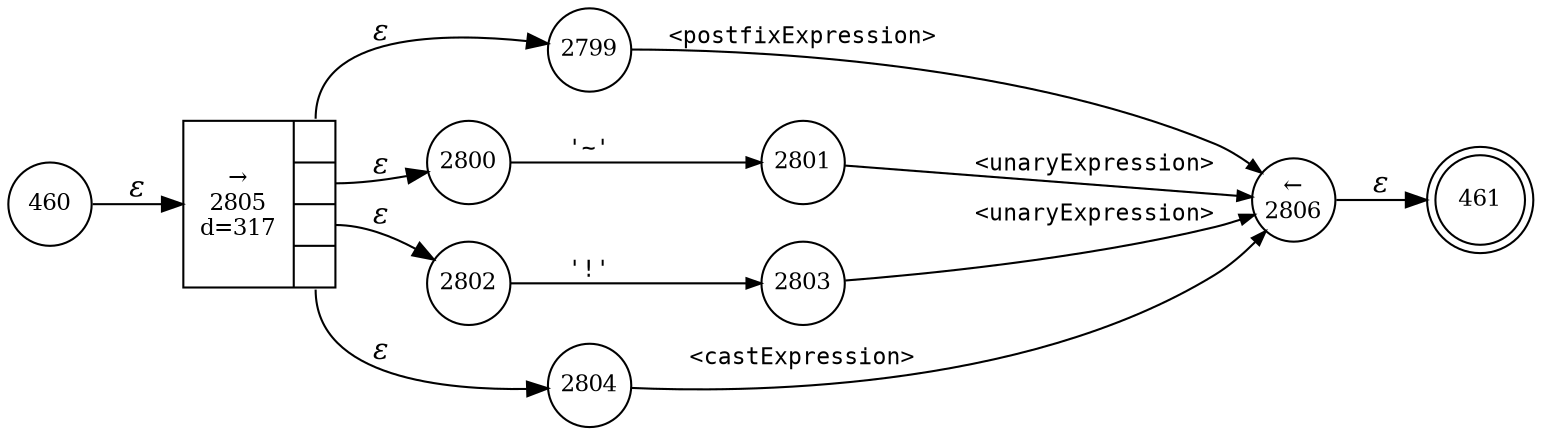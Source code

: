 digraph ATN {
rankdir=LR;
s461[fontsize=11, label="461", shape=doublecircle, fixedsize=true, width=.6];
s2800[fontsize=11,label="2800", shape=circle, fixedsize=true, width=.55, peripheries=1];
s2801[fontsize=11,label="2801", shape=circle, fixedsize=true, width=.55, peripheries=1];
s2802[fontsize=11,label="2802", shape=circle, fixedsize=true, width=.55, peripheries=1];
s2803[fontsize=11,label="2803", shape=circle, fixedsize=true, width=.55, peripheries=1];
s2804[fontsize=11,label="2804", shape=circle, fixedsize=true, width=.55, peripheries=1];
s2805[fontsize=11,label="{&rarr;\n2805\nd=317|{<p0>|<p1>|<p2>|<p3>}}", shape=record, fixedsize=false, peripheries=1];
s2806[fontsize=11,label="&larr;\n2806", shape=circle, fixedsize=true, width=.55, peripheries=1];
s460[fontsize=11,label="460", shape=circle, fixedsize=true, width=.55, peripheries=1];
s2799[fontsize=11,label="2799", shape=circle, fixedsize=true, width=.55, peripheries=1];
s460 -> s2805 [fontname="Times-Italic", label="&epsilon;"];
s2805:p0 -> s2799 [fontname="Times-Italic", label="&epsilon;"];
s2805:p1 -> s2800 [fontname="Times-Italic", label="&epsilon;"];
s2805:p2 -> s2802 [fontname="Times-Italic", label="&epsilon;"];
s2805:p3 -> s2804 [fontname="Times-Italic", label="&epsilon;"];
s2799 -> s2806 [fontsize=11, fontname="Courier", arrowsize=.7, label = "<postfixExpression>", arrowhead = normal];
s2800 -> s2801 [fontsize=11, fontname="Courier", arrowsize=.7, label = "'~'", arrowhead = normal];
s2802 -> s2803 [fontsize=11, fontname="Courier", arrowsize=.7, label = "'!'", arrowhead = normal];
s2804 -> s2806 [fontsize=11, fontname="Courier", arrowsize=.7, label = "<castExpression>", arrowhead = normal];
s2806 -> s461 [fontname="Times-Italic", label="&epsilon;"];
s2801 -> s2806 [fontsize=11, fontname="Courier", arrowsize=.7, label = "<unaryExpression>", arrowhead = normal];
s2803 -> s2806 [fontsize=11, fontname="Courier", arrowsize=.7, label = "<unaryExpression>", arrowhead = normal];
}